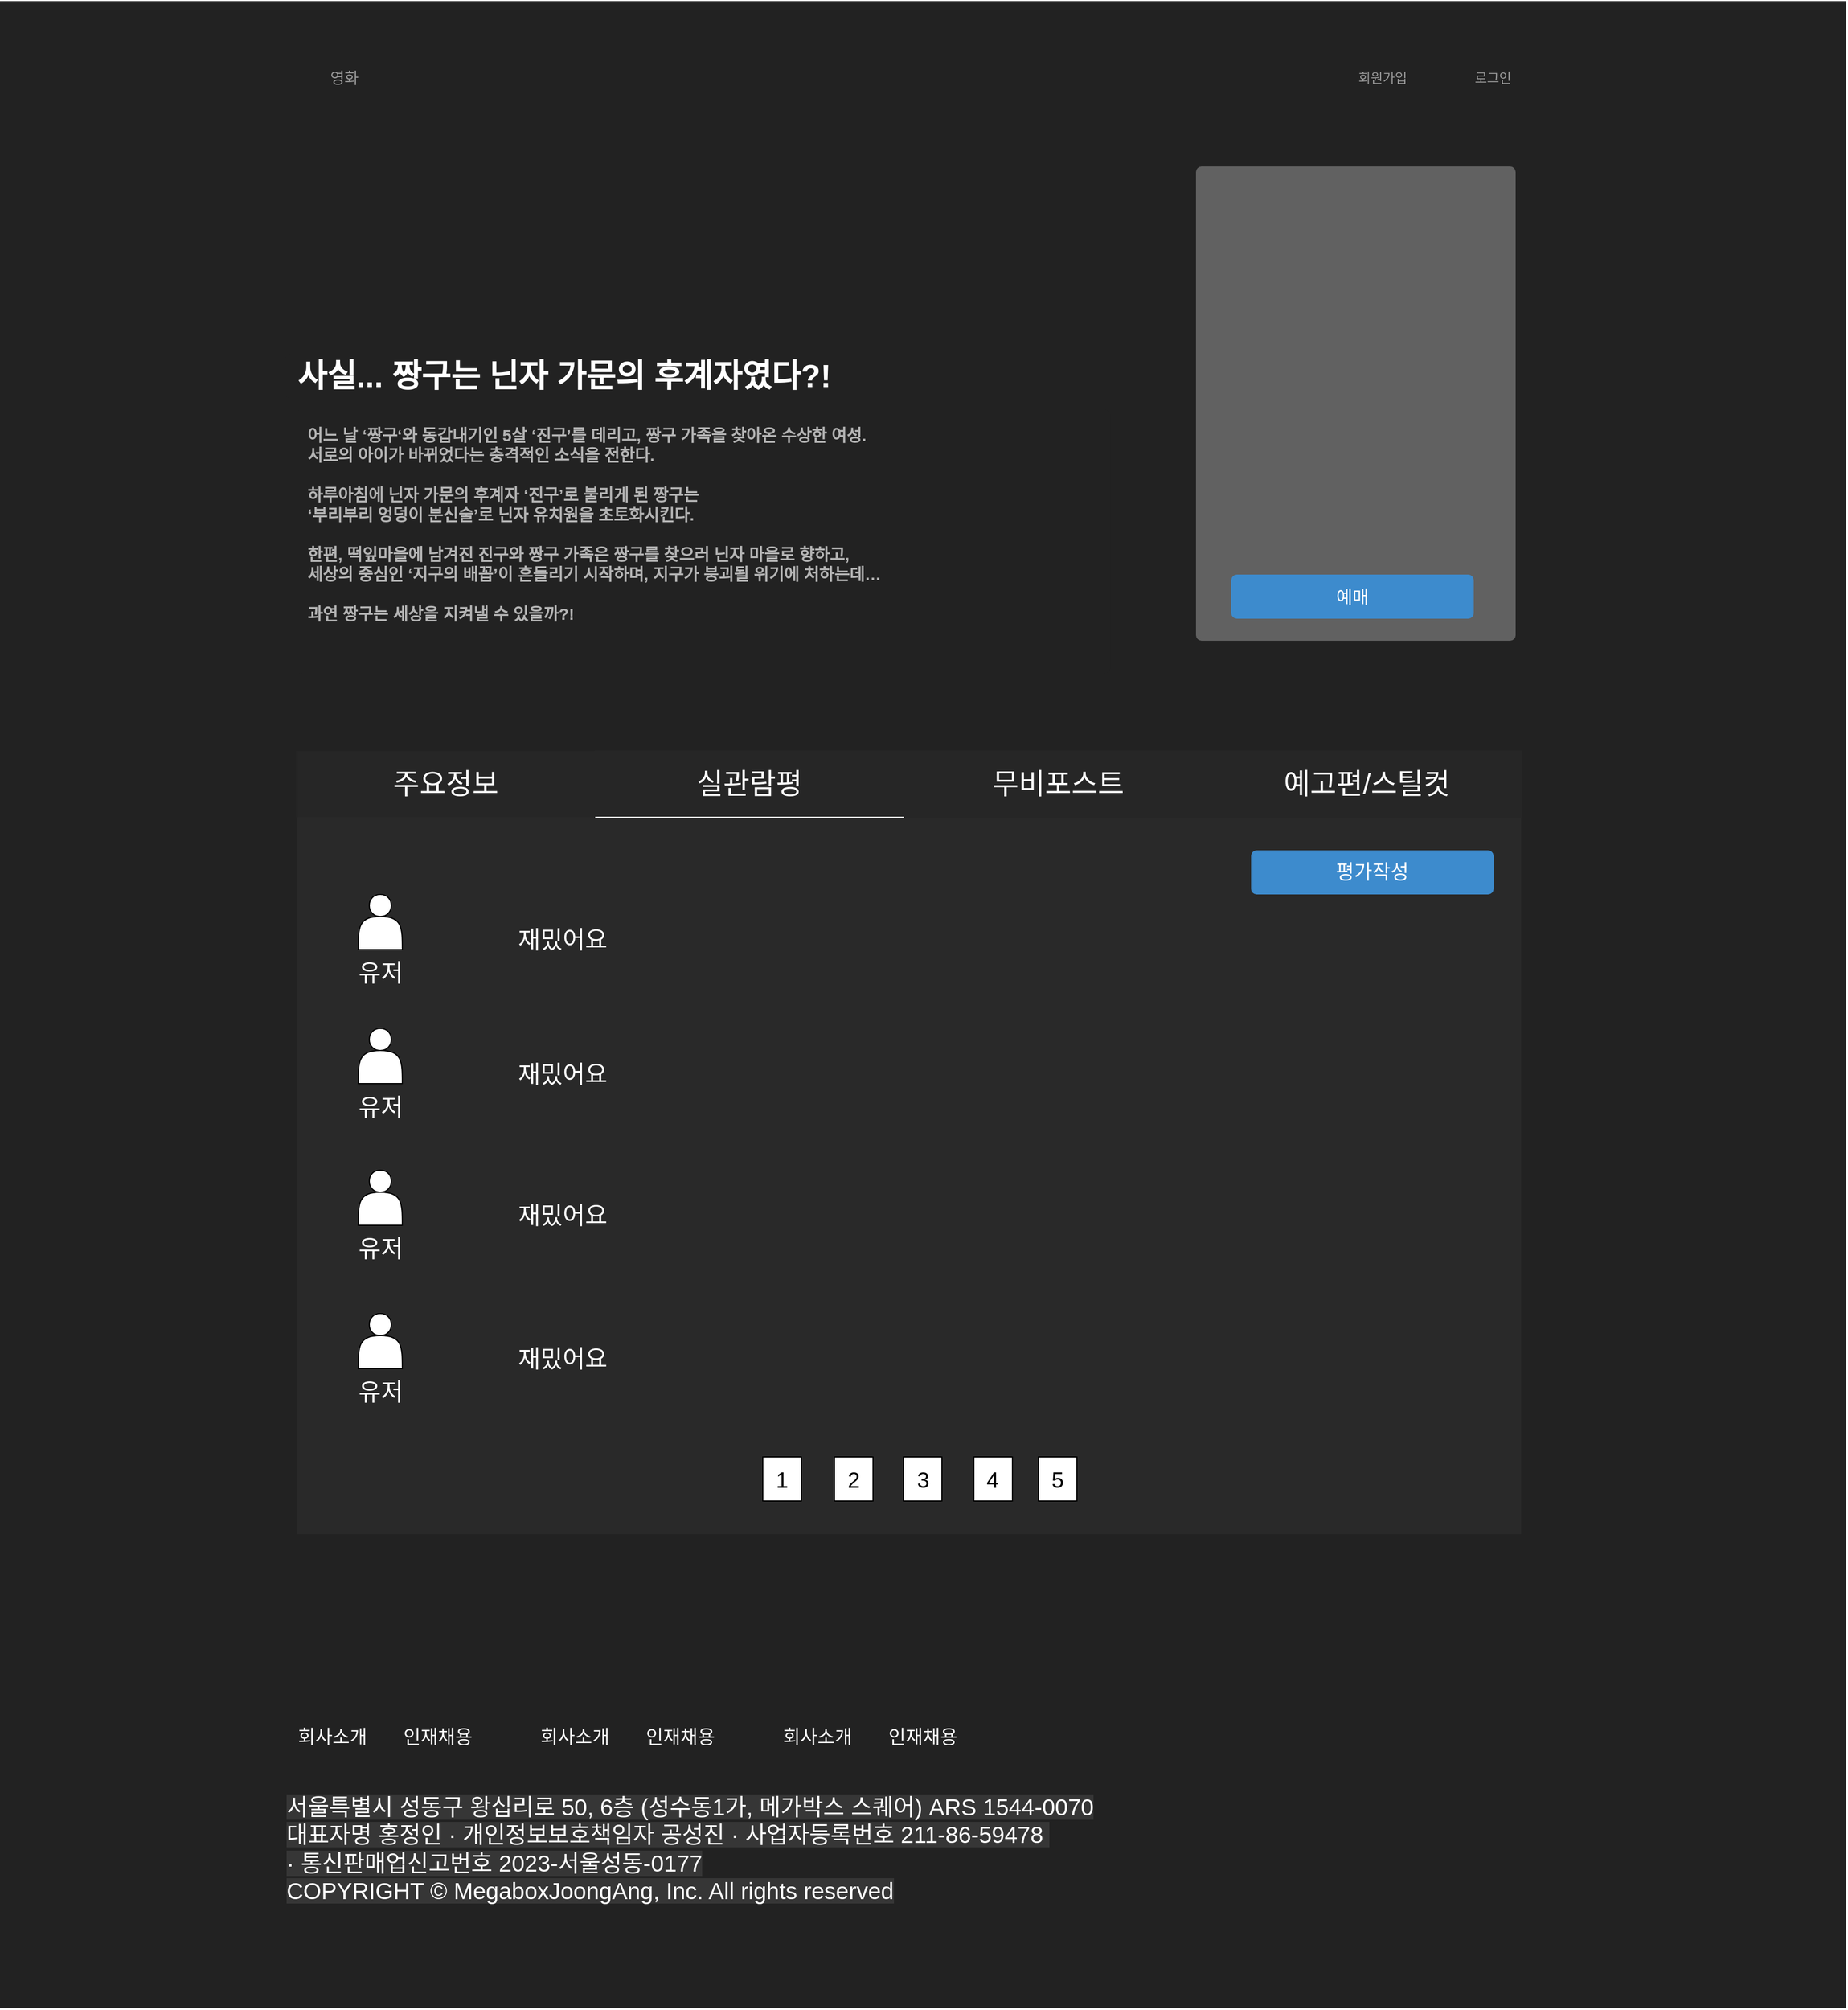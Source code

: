 <mxfile version="21.2.9" type="github">
  <diagram name="Page-1" id="c9db0220-8083-56f3-ca83-edcdcd058819">
    <mxGraphModel dx="4426" dy="1698" grid="1" gridSize="10" guides="1" tooltips="1" connect="1" arrows="1" fold="1" page="1" pageScale="1.5" pageWidth="826" pageHeight="1169" background="none" math="0" shadow="0">
      <root>
        <mxCell id="0" style=";html=1;" />
        <mxCell id="1" style=";html=1;" parent="0" />
        <mxCell id="TtkPKfEdZIry6fZlRa_Z-4" value="" style="html=1;shadow=0;dashed=0;shape=mxgraph.bootstrap.rect;fillColor=#363636;strokeColor=#FFFFFF;whiteSpace=wrap;rounded=0;fontSize=12;fontColor=#000000;align=center;" vertex="1" parent="1">
          <mxGeometry x="-5" width="1465" height="1820" as="geometry" />
        </mxCell>
        <mxCell id="TtkPKfEdZIry6fZlRa_Z-16" value="" style="html=1;shadow=0;dashed=0;shape=mxgraph.bootstrap.rect;fillColor=#222222;strokeColor=none;whiteSpace=wrap;rounded=0;fontSize=12;fontColor=#000000;align=center;" vertex="1" parent="TtkPKfEdZIry6fZlRa_Z-4">
          <mxGeometry x="-210" width="1675" height="1820" as="geometry" />
        </mxCell>
        <mxCell id="3d76a8aef4d5c911-20" value="&lt;font size=&quot;1&quot; color=&quot;#ffffff&quot;&gt;&lt;b style=&quot;font-size: 29px;&quot;&gt;사실... 짱구는 닌자 가문의 후계자였다?!&lt;/b&gt;&lt;/font&gt;" style="html=1;shadow=0;dashed=0;shape=mxgraph.bootstrap.rrect;rSize=5;strokeColor=none;align=left;spacingLeft=10;fontSize=16;whiteSpace=wrap;rounded=0;fillColor=#222222;" parent="TtkPKfEdZIry6fZlRa_Z-4" vertex="1">
          <mxGeometry x="48.474" y="320" width="850.993" height="40" as="geometry" />
        </mxCell>
        <mxCell id="3d76a8aef4d5c911-24" value="&lt;b style=&quot;font-size: 15px;&quot;&gt;&lt;font style=&quot;font-size: 15px;&quot; color=&quot;#b3b3b3&quot;&gt;&lt;span style=&quot;font-family: NanumBarunGothic, Dotum, 돋움, sans-serif;&quot;&gt;어느 날 ‘짱구‘와 동갑내기인 5살 ‘진구’를 데리고, 짱구 가족을 찾아온 수상한 여성.&lt;/span&gt;&lt;br style=&quot;box-sizing: border-box; font-family: NanumBarunGothic, Dotum, 돋움, sans-serif;&quot;&gt;&lt;span style=&quot;font-family: NanumBarunGothic, Dotum, 돋움, sans-serif;&quot;&gt;서로의 아이가 바뀌었다는 충격적인 소식을 전한다.&lt;/span&gt;&lt;br style=&quot;box-sizing: border-box; font-family: NanumBarunGothic, Dotum, 돋움, sans-serif;&quot;&gt;&lt;br style=&quot;box-sizing: border-box; font-family: NanumBarunGothic, Dotum, 돋움, sans-serif;&quot;&gt;&lt;span style=&quot;font-family: NanumBarunGothic, Dotum, 돋움, sans-serif;&quot;&gt;하루아침에 닌자 가문의 후계자 ‘진구’로 불리게 된 짱구는&lt;/span&gt;&lt;br style=&quot;box-sizing: border-box; font-family: NanumBarunGothic, Dotum, 돋움, sans-serif;&quot;&gt;&lt;span style=&quot;font-family: NanumBarunGothic, Dotum, 돋움, sans-serif;&quot;&gt;‘부리부리 엉덩이 분신술’로 닌자 유치원을 초토화시킨다.&lt;/span&gt;&lt;br style=&quot;box-sizing: border-box; font-family: NanumBarunGothic, Dotum, 돋움, sans-serif;&quot;&gt;&lt;br style=&quot;box-sizing: border-box; font-family: NanumBarunGothic, Dotum, 돋움, sans-serif;&quot;&gt;&lt;span style=&quot;font-family: NanumBarunGothic, Dotum, 돋움, sans-serif;&quot;&gt;한편, 떡잎마을에 남겨진 진구와 짱구 가족은 짱구를 찾으러 닌자 마을로 향하고,&lt;/span&gt;&lt;br style=&quot;box-sizing: border-box; font-family: NanumBarunGothic, Dotum, 돋움, sans-serif;&quot;&gt;&lt;span style=&quot;font-family: NanumBarunGothic, Dotum, 돋움, sans-serif;&quot;&gt;세상의 중심인 ‘지구의 배꼽’이 흔들리기 시작하며, 지구가 붕괴될 위기에 처하는데…&lt;/span&gt;&lt;br style=&quot;box-sizing: border-box; font-family: NanumBarunGothic, Dotum, 돋움, sans-serif;&quot;&gt;&lt;br style=&quot;box-sizing: border-box; font-family: NanumBarunGothic, Dotum, 돋움, sans-serif;&quot;&gt;&lt;span style=&quot;font-family: NanumBarunGothic, Dotum, 돋움, sans-serif;&quot;&gt;과연 짱구는 세상을 지켜낼 수 있을까?!&lt;/span&gt;&lt;/font&gt;&lt;/b&gt;" style="html=1;shadow=0;dashed=0;shape=mxgraph.bootstrap.rrect;rSize=5;fontSize=12;strokeColor=none;align=left;spacing=10;verticalAlign=top;whiteSpace=wrap;rounded=0;gradientColor=none;fillColor=#222222;" parent="TtkPKfEdZIry6fZlRa_Z-4" vertex="1">
          <mxGeometry x="59.246" y="370" width="737.886" height="240" as="geometry" />
        </mxCell>
        <mxCell id="3d76a8aef4d5c911-11" value="" style="html=1;shadow=0;dashed=0;shape=mxgraph.bootstrap.rrect;rSize=5;strokeColor=none;rounded=0;fontSize=12;align=center;fillColor=#616161;" parent="TtkPKfEdZIry6fZlRa_Z-4" vertex="1">
          <mxGeometry x="875" y="150" width="290" height="430" as="geometry" />
        </mxCell>
        <mxCell id="3d76a8aef4d5c911-15" value="예매" style="html=1;shadow=0;dashed=0;shape=mxgraph.bootstrap.rrect;rSize=5;fontSize=16;fillColor=#3D8BCD;strokeColor=none;fontColor=#ffffff;whiteSpace=wrap;" parent="3d76a8aef4d5c911-11" vertex="1">
          <mxGeometry y="1" width="220" height="40" relative="1" as="geometry">
            <mxPoint x="32" y="-60" as="offset" />
          </mxGeometry>
        </mxCell>
        <mxCell id="TtkPKfEdZIry6fZlRa_Z-3" value="" style="shape=image;verticalLabelPosition=bottom;labelBackgroundColor=default;verticalAlign=top;aspect=fixed;imageAspect=0;image=https://img.megabox.co.kr/SharedImg/2023/05/04/YO8FkDfDvXVS497zqnClLzcS494pnOmI_420.jpg;" vertex="1" parent="3d76a8aef4d5c911-11">
          <mxGeometry x="31.93" y="25.298" width="226.14" height="325.29" as="geometry" />
        </mxCell>
        <mxCell id="TtkPKfEdZIry6fZlRa_Z-25" value="" style="rounded=0;whiteSpace=wrap;html=1;fillColor=#292929;strokeColor=none;" vertex="1" parent="TtkPKfEdZIry6fZlRa_Z-4">
          <mxGeometry x="59.25" y="680" width="1110.75" height="710" as="geometry" />
        </mxCell>
        <mxCell id="TtkPKfEdZIry6fZlRa_Z-26" value="" style="rounded=0;whiteSpace=wrap;html=1;fillColor=#474747;strokeColor=none;" vertex="1" parent="TtkPKfEdZIry6fZlRa_Z-4">
          <mxGeometry x="59.25" y="680" width="1110.75" height="60" as="geometry" />
        </mxCell>
        <mxCell id="TtkPKfEdZIry6fZlRa_Z-27" value="&lt;font color=&quot;#ffffff&quot; style=&quot;font-size: 26px;&quot;&gt;주요정보&lt;/font&gt;" style="rounded=0;whiteSpace=wrap;html=1;fillColor=#262626;strokeColor=none;" vertex="1" parent="TtkPKfEdZIry6fZlRa_Z-4">
          <mxGeometry x="59.25" y="680" width="270.75" height="60" as="geometry" />
        </mxCell>
        <mxCell id="TtkPKfEdZIry6fZlRa_Z-44" value="&lt;font color=&quot;#ffffff&quot; style=&quot;font-size: 26px;&quot;&gt;실관람평&lt;/font&gt;" style="rounded=0;whiteSpace=wrap;html=1;fillColor=#262626;strokeColor=#262626;" vertex="1" parent="TtkPKfEdZIry6fZlRa_Z-4">
          <mxGeometry x="330" y="680" width="280" height="60" as="geometry" />
        </mxCell>
        <mxCell id="TtkPKfEdZIry6fZlRa_Z-45" value="&lt;span style=&quot;border-color: var(--border-color); color: rgb(255, 255, 255); font-size: 26px;&quot;&gt;무비포스트&lt;/span&gt;" style="rounded=0;whiteSpace=wrap;html=1;fillColor=#262626;strokeColor=#262626;" vertex="1" parent="TtkPKfEdZIry6fZlRa_Z-4">
          <mxGeometry x="610" y="680" width="280" height="60" as="geometry" />
        </mxCell>
        <mxCell id="TtkPKfEdZIry6fZlRa_Z-46" value="&lt;span style=&quot;border-color: var(--border-color); color: rgb(255, 255, 255); font-size: 26px;&quot;&gt;예고편/스틸컷&lt;/span&gt;" style="rounded=0;whiteSpace=wrap;html=1;fillColor=#262626;strokeColor=#262626;" vertex="1" parent="TtkPKfEdZIry6fZlRa_Z-4">
          <mxGeometry x="890" y="680" width="280" height="60" as="geometry" />
        </mxCell>
        <mxCell id="TtkPKfEdZIry6fZlRa_Z-47" value="" style="line;strokeWidth=1;html=1;strokeColor=#FCFFFE;fillColor=default;points=[[0,0.5,0,0,0],[0.36,1,0,0,162],[0.75,0.5,0,0,0],[1,0.5,0,0,0]];" vertex="1" parent="TtkPKfEdZIry6fZlRa_Z-4">
          <mxGeometry x="330" y="735" width="280" height="10" as="geometry" />
        </mxCell>
        <mxCell id="TtkPKfEdZIry6fZlRa_Z-48" value="" style="shape=actor;whiteSpace=wrap;html=1;" vertex="1" parent="TtkPKfEdZIry6fZlRa_Z-4">
          <mxGeometry x="115" y="810" width="40" height="50" as="geometry" />
        </mxCell>
        <mxCell id="TtkPKfEdZIry6fZlRa_Z-49" value="&lt;font style=&quot;font-size: 22px;&quot; color=&quot;#ffffff&quot;&gt;재밌어요&lt;/font&gt;" style="text;html=1;strokeColor=none;fillColor=none;align=center;verticalAlign=middle;whiteSpace=wrap;rounded=0;" vertex="1" parent="TtkPKfEdZIry6fZlRa_Z-4">
          <mxGeometry x="172.5" y="837" width="255" height="30" as="geometry" />
        </mxCell>
        <mxCell id="TtkPKfEdZIry6fZlRa_Z-50" value="&lt;font style=&quot;font-size: 22px;&quot; color=&quot;#ffffff&quot;&gt;유저&lt;/font&gt;" style="text;html=1;strokeColor=none;fillColor=none;align=center;verticalAlign=middle;whiteSpace=wrap;rounded=0;" vertex="1" parent="TtkPKfEdZIry6fZlRa_Z-4">
          <mxGeometry x="97.5" y="867" width="75" height="30" as="geometry" />
        </mxCell>
        <mxCell id="TtkPKfEdZIry6fZlRa_Z-52" value="" style="shape=actor;whiteSpace=wrap;html=1;" vertex="1" parent="TtkPKfEdZIry6fZlRa_Z-4">
          <mxGeometry x="115" y="931.5" width="40" height="50" as="geometry" />
        </mxCell>
        <mxCell id="TtkPKfEdZIry6fZlRa_Z-53" value="&lt;font style=&quot;font-size: 22px;&quot; color=&quot;#ffffff&quot;&gt;재밌어요&lt;/font&gt;" style="text;html=1;strokeColor=none;fillColor=none;align=center;verticalAlign=middle;whiteSpace=wrap;rounded=0;" vertex="1" parent="TtkPKfEdZIry6fZlRa_Z-4">
          <mxGeometry x="172.5" y="958.5" width="255" height="30" as="geometry" />
        </mxCell>
        <mxCell id="TtkPKfEdZIry6fZlRa_Z-54" value="&lt;font style=&quot;font-size: 22px;&quot; color=&quot;#ffffff&quot;&gt;유저&lt;/font&gt;" style="text;html=1;strokeColor=none;fillColor=none;align=center;verticalAlign=middle;whiteSpace=wrap;rounded=0;" vertex="1" parent="TtkPKfEdZIry6fZlRa_Z-4">
          <mxGeometry x="97.5" y="988.5" width="75" height="30" as="geometry" />
        </mxCell>
        <mxCell id="TtkPKfEdZIry6fZlRa_Z-55" value="" style="shape=actor;whiteSpace=wrap;html=1;" vertex="1" parent="TtkPKfEdZIry6fZlRa_Z-4">
          <mxGeometry x="115" y="1060" width="40" height="50" as="geometry" />
        </mxCell>
        <mxCell id="TtkPKfEdZIry6fZlRa_Z-56" value="&lt;font style=&quot;font-size: 22px;&quot; color=&quot;#ffffff&quot;&gt;재밌어요&lt;/font&gt;" style="text;html=1;strokeColor=none;fillColor=none;align=center;verticalAlign=middle;whiteSpace=wrap;rounded=0;" vertex="1" parent="TtkPKfEdZIry6fZlRa_Z-4">
          <mxGeometry x="172.5" y="1087" width="255" height="30" as="geometry" />
        </mxCell>
        <mxCell id="TtkPKfEdZIry6fZlRa_Z-57" value="&lt;font style=&quot;font-size: 22px;&quot; color=&quot;#ffffff&quot;&gt;유저&lt;/font&gt;" style="text;html=1;strokeColor=none;fillColor=none;align=center;verticalAlign=middle;whiteSpace=wrap;rounded=0;" vertex="1" parent="TtkPKfEdZIry6fZlRa_Z-4">
          <mxGeometry x="97.5" y="1117" width="75" height="30" as="geometry" />
        </mxCell>
        <mxCell id="TtkPKfEdZIry6fZlRa_Z-58" value="" style="shape=actor;whiteSpace=wrap;html=1;" vertex="1" parent="TtkPKfEdZIry6fZlRa_Z-4">
          <mxGeometry x="115" y="1190" width="40" height="50" as="geometry" />
        </mxCell>
        <mxCell id="TtkPKfEdZIry6fZlRa_Z-59" value="&lt;font style=&quot;font-size: 22px;&quot; color=&quot;#ffffff&quot;&gt;재밌어요&lt;/font&gt;" style="text;html=1;strokeColor=none;fillColor=none;align=center;verticalAlign=middle;whiteSpace=wrap;rounded=0;" vertex="1" parent="TtkPKfEdZIry6fZlRa_Z-4">
          <mxGeometry x="172.5" y="1217" width="255" height="30" as="geometry" />
        </mxCell>
        <mxCell id="TtkPKfEdZIry6fZlRa_Z-60" value="&lt;font style=&quot;font-size: 22px;&quot; color=&quot;#ffffff&quot;&gt;유저&lt;/font&gt;" style="text;html=1;strokeColor=none;fillColor=none;align=center;verticalAlign=middle;whiteSpace=wrap;rounded=0;" vertex="1" parent="TtkPKfEdZIry6fZlRa_Z-4">
          <mxGeometry x="97.5" y="1247" width="75" height="30" as="geometry" />
        </mxCell>
        <mxCell id="TtkPKfEdZIry6fZlRa_Z-90" value="&lt;font style=&quot;font-size: 18px;&quot;&gt;평가작성&lt;/font&gt;" style="html=1;shadow=0;dashed=0;shape=mxgraph.bootstrap.rrect;rSize=5;fontSize=16;fillColor=#3D8BCD;strokeColor=none;fontColor=#ffffff;whiteSpace=wrap;" vertex="1" parent="TtkPKfEdZIry6fZlRa_Z-4">
          <mxGeometry x="925" y="770" width="220" height="40" as="geometry" />
        </mxCell>
        <mxCell id="TtkPKfEdZIry6fZlRa_Z-92" value="&lt;font style=&quot;font-size: 20px;&quot;&gt;1&lt;/font&gt;" style="rounded=0;whiteSpace=wrap;html=1;" vertex="1" parent="TtkPKfEdZIry6fZlRa_Z-4">
          <mxGeometry x="482" y="1320" width="35" height="40" as="geometry" />
        </mxCell>
        <mxCell id="TtkPKfEdZIry6fZlRa_Z-93" value="&lt;font style=&quot;font-size: 20px;&quot;&gt;2&lt;/font&gt;" style="rounded=0;whiteSpace=wrap;html=1;" vertex="1" parent="TtkPKfEdZIry6fZlRa_Z-4">
          <mxGeometry x="547" y="1320" width="35" height="40" as="geometry" />
        </mxCell>
        <mxCell id="TtkPKfEdZIry6fZlRa_Z-94" value="&lt;font style=&quot;font-size: 20px;&quot;&gt;3&lt;/font&gt;" style="rounded=0;whiteSpace=wrap;html=1;" vertex="1" parent="TtkPKfEdZIry6fZlRa_Z-4">
          <mxGeometry x="609.5" y="1320" width="35" height="40" as="geometry" />
        </mxCell>
        <mxCell id="TtkPKfEdZIry6fZlRa_Z-95" value="&lt;font style=&quot;font-size: 20px;&quot;&gt;4&lt;/font&gt;" style="rounded=0;whiteSpace=wrap;html=1;" vertex="1" parent="TtkPKfEdZIry6fZlRa_Z-4">
          <mxGeometry x="673.47" y="1320" width="35" height="40" as="geometry" />
        </mxCell>
        <mxCell id="TtkPKfEdZIry6fZlRa_Z-96" value="&lt;font style=&quot;font-size: 20px;&quot;&gt;5&lt;/font&gt;" style="rounded=0;whiteSpace=wrap;html=1;" vertex="1" parent="TtkPKfEdZIry6fZlRa_Z-4">
          <mxGeometry x="732" y="1320" width="35" height="40" as="geometry" />
        </mxCell>
        <mxCell id="TtkPKfEdZIry6fZlRa_Z-97" value="&lt;font style=&quot;font-size: 17px;&quot; color=&quot;#ffffff&quot;&gt;회사소개&amp;nbsp; &amp;nbsp; &amp;nbsp; &amp;nbsp;인재채용&lt;/font&gt;" style="text;html=1;strokeColor=none;fillColor=none;align=center;verticalAlign=middle;whiteSpace=wrap;rounded=0;" vertex="1" parent="TtkPKfEdZIry6fZlRa_Z-4">
          <mxGeometry y="1560" width="278.75" height="30" as="geometry" />
        </mxCell>
        <mxCell id="TtkPKfEdZIry6fZlRa_Z-99" value="&lt;font style=&quot;font-size: 17px;&quot; color=&quot;#ffffff&quot;&gt;회사소개&amp;nbsp; &amp;nbsp; &amp;nbsp; &amp;nbsp;인재채용&lt;/font&gt;" style="text;html=1;strokeColor=none;fillColor=none;align=center;verticalAlign=middle;whiteSpace=wrap;rounded=0;" vertex="1" parent="TtkPKfEdZIry6fZlRa_Z-4">
          <mxGeometry x="220" y="1560" width="278.75" height="30" as="geometry" />
        </mxCell>
        <mxCell id="TtkPKfEdZIry6fZlRa_Z-100" value="&lt;font style=&quot;font-size: 17px;&quot; color=&quot;#ffffff&quot;&gt;회사소개&amp;nbsp; &amp;nbsp; &amp;nbsp; &amp;nbsp;인재채용&lt;/font&gt;" style="text;html=1;strokeColor=none;fillColor=none;align=center;verticalAlign=middle;whiteSpace=wrap;rounded=0;" vertex="1" parent="TtkPKfEdZIry6fZlRa_Z-4">
          <mxGeometry x="440" y="1560" width="278.75" height="30" as="geometry" />
        </mxCell>
        <mxCell id="TtkPKfEdZIry6fZlRa_Z-103" value="&lt;div style=&quot;box-sizing: border-box; font-family: NanumBarunGothic, Dotum, 돋움, sans-serif; font-size: 21px;&quot;&gt;&lt;div style=&quot;border-color: var(--border-color); box-sizing: border-box;&quot;&gt;&lt;font color=&quot;#ffffff&quot; style=&quot;border-color: var(--border-color); background-color: rgb(54, 54, 54); font-size: 21px;&quot;&gt;&lt;address style=&quot;border-color: var(--border-color); box-sizing: border-box; margin: 0px; padding: 0px; font-style: normal; display: inline-block; vertical-align: top;&quot;&gt;서울특별시 성동구 왕십리로 50, 6층 (성수동1가, 메가박스 스퀘어)&lt;/address&gt;&amp;nbsp;&lt;p style=&quot;border-color: var(--border-color); box-sizing: border-box; margin: 0px; padding: 0px; display: inline-block; vertical-align: top;&quot;&gt;ARS 1544-0070&lt;/p&gt;&lt;/font&gt;&lt;/div&gt;&lt;font color=&quot;#ffffff&quot; style=&quot;border-color: var(--border-color); font-family: Helvetica; background-color: rgb(54, 54, 54); font-size: 21px;&quot;&gt;&lt;p style=&quot;border-color: var(--border-color); box-sizing: border-box; margin: 0px; padding: 0px; display: inline-block; vertical-align: top; font-family: NanumBarunGothic, Dotum, 돋움, sans-serif;&quot;&gt;대표자명 홍정인&lt;/p&gt;&amp;nbsp;&lt;p style=&quot;border-color: var(--border-color); box-sizing: border-box; margin: 0px; padding: 0px; display: inline-block; vertical-align: top; font-family: NanumBarunGothic, Dotum, 돋움, sans-serif;&quot;&gt;· 개인정보보호책임자 공성진&lt;/p&gt;&amp;nbsp;&lt;p style=&quot;border-color: var(--border-color); box-sizing: border-box; margin: 0px; padding: 0px; display: inline-block; vertical-align: top; font-family: NanumBarunGothic, Dotum, 돋움, sans-serif;&quot;&gt;· 사업자등록번호 211-86-59478&lt;/p&gt;&lt;span style=&quot;border-color: var(--border-color); font-family: NanumBarunGothic, Dotum, 돋움, sans-serif;&quot;&gt;&amp;nbsp;&lt;/span&gt;&lt;p style=&quot;border-color: var(--border-color); box-sizing: border-box; margin: 0px; padding: 0px; display: inline-block; vertical-align: top; font-family: NanumBarunGothic, Dotum, 돋움, sans-serif;&quot;&gt;· 통신판매업신고번호 2023-서울성동-0177&lt;/p&gt;&lt;span style=&quot;border-color: var(--border-color); font-family: NanumBarunGothic, Dotum, 돋움, sans-serif;&quot;&gt;&lt;/span&gt;&lt;/font&gt;&lt;p style=&quot;border-color: var(--border-color); box-sizing: border-box; margin: 0px; padding: 0px; vertical-align: top;&quot; class=&quot;copy&quot;&gt;&lt;font color=&quot;#ffffff&quot; style=&quot;border-color: var(--border-color); background-color: rgb(54, 54, 54); font-size: 21px;&quot;&gt;COPYRIGHT © MegaboxJoongAng, Inc. All rights reserved&lt;/font&gt;&lt;/p&gt;&lt;/div&gt;" style="text;html=1;strokeColor=none;fillColor=none;align=left;verticalAlign=middle;whiteSpace=wrap;rounded=0;" vertex="1" parent="TtkPKfEdZIry6fZlRa_Z-4">
          <mxGeometry x="48.47" y="1610" width="887" height="130" as="geometry" />
        </mxCell>
        <mxCell id="3d76a8aef4d5c911-1" value="" style="html=1;shadow=0;dashed=0;shape=mxgraph.bootstrap.rect;fillColor=#222222;strokeColor=none;whiteSpace=wrap;rounded=0;fontSize=12;fontColor=#000000;align=center;" parent="1" vertex="1">
          <mxGeometry x="40" y="50" width="1150" height="40" as="geometry" />
        </mxCell>
        <mxCell id="3d76a8aef4d5c911-2" value="영화" style="html=1;shadow=0;dashed=0;fillColor=none;strokeColor=none;shape=mxgraph.bootstrap.rect;fontColor=#999999;fontSize=14;whiteSpace=wrap;" parent="3d76a8aef4d5c911-1" vertex="1">
          <mxGeometry width="115" height="40" as="geometry" />
        </mxCell>
        <mxCell id="3d76a8aef4d5c911-9" value="회원가입" style="html=1;shadow=0;dashed=0;fillColor=none;strokeColor=none;shape=mxgraph.bootstrap.rect;fontColor=#999999;whiteSpace=wrap;" parent="3d76a8aef4d5c911-1" vertex="1">
          <mxGeometry x="948.75" width="100.625" height="40" as="geometry" />
        </mxCell>
        <mxCell id="3d76a8aef4d5c911-10" value="로그인" style="html=1;shadow=0;dashed=0;fillColor=none;strokeColor=none;shape=mxgraph.bootstrap.rect;fontColor=#999999;whiteSpace=wrap;" parent="3d76a8aef4d5c911-1" vertex="1">
          <mxGeometry x="1049.375" width="100.625" height="40" as="geometry" />
        </mxCell>
      </root>
    </mxGraphModel>
  </diagram>
</mxfile>
